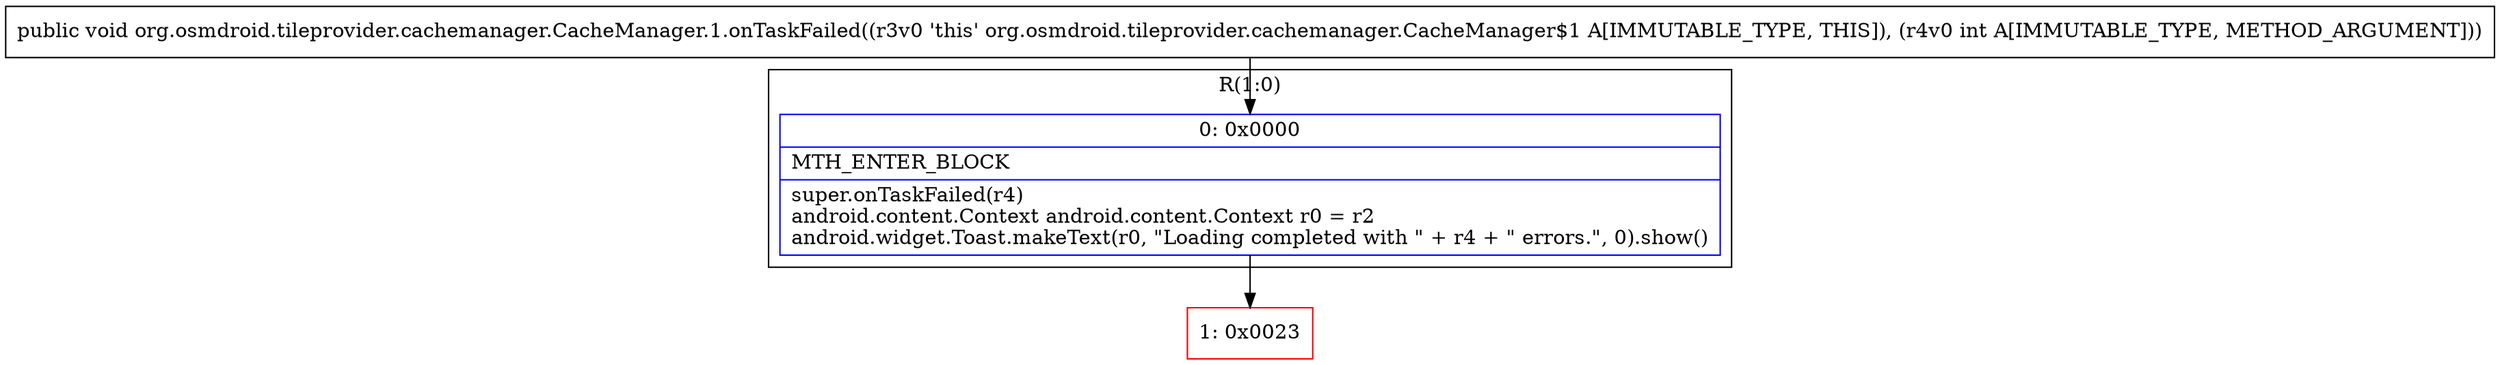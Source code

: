 digraph "CFG fororg.osmdroid.tileprovider.cachemanager.CacheManager.1.onTaskFailed(I)V" {
subgraph cluster_Region_668837707 {
label = "R(1:0)";
node [shape=record,color=blue];
Node_0 [shape=record,label="{0\:\ 0x0000|MTH_ENTER_BLOCK\l|super.onTaskFailed(r4)\landroid.content.Context android.content.Context r0 = r2\landroid.widget.Toast.makeText(r0, \"Loading completed with \" + r4 + \" errors.\", 0).show()\l}"];
}
Node_1 [shape=record,color=red,label="{1\:\ 0x0023}"];
MethodNode[shape=record,label="{public void org.osmdroid.tileprovider.cachemanager.CacheManager.1.onTaskFailed((r3v0 'this' org.osmdroid.tileprovider.cachemanager.CacheManager$1 A[IMMUTABLE_TYPE, THIS]), (r4v0 int A[IMMUTABLE_TYPE, METHOD_ARGUMENT])) }"];
MethodNode -> Node_0;
Node_0 -> Node_1;
}

